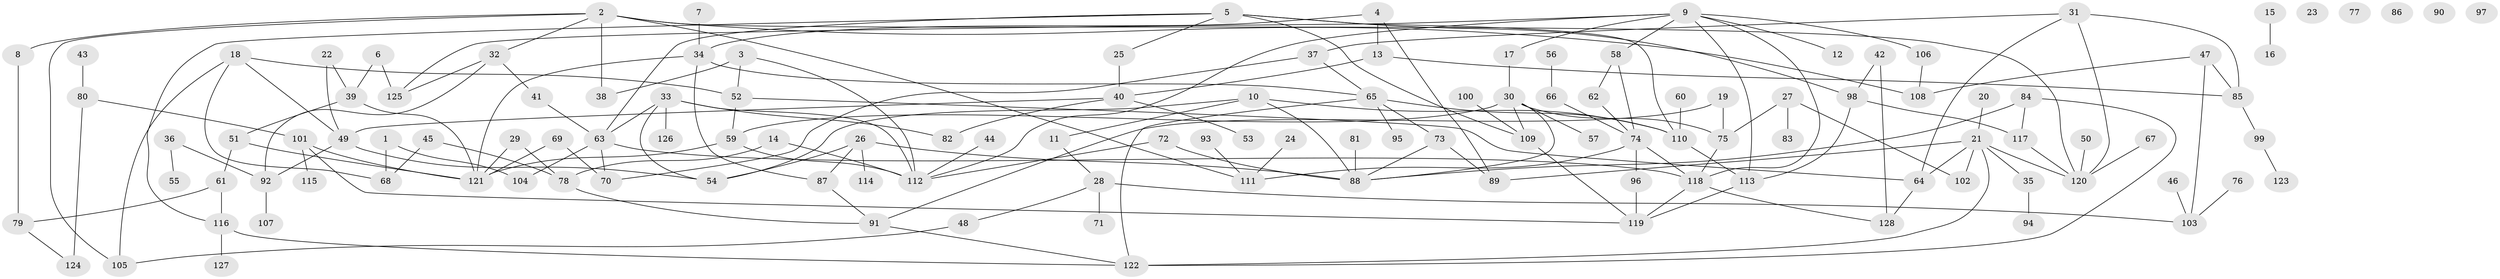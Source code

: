 // coarse degree distribution, {3: 0.1956521739130435, 7: 0.06521739130434782, 4: 0.11956521739130435, 8: 0.021739130434782608, 1: 0.25, 13: 0.010869565217391304, 6: 0.043478260869565216, 0: 0.06521739130434782, 2: 0.15217391304347827, 5: 0.05434782608695652, 9: 0.010869565217391304, 10: 0.010869565217391304}
// Generated by graph-tools (version 1.1) at 2025/23/03/03/25 07:23:26]
// undirected, 128 vertices, 182 edges
graph export_dot {
graph [start="1"]
  node [color=gray90,style=filled];
  1;
  2;
  3;
  4;
  5;
  6;
  7;
  8;
  9;
  10;
  11;
  12;
  13;
  14;
  15;
  16;
  17;
  18;
  19;
  20;
  21;
  22;
  23;
  24;
  25;
  26;
  27;
  28;
  29;
  30;
  31;
  32;
  33;
  34;
  35;
  36;
  37;
  38;
  39;
  40;
  41;
  42;
  43;
  44;
  45;
  46;
  47;
  48;
  49;
  50;
  51;
  52;
  53;
  54;
  55;
  56;
  57;
  58;
  59;
  60;
  61;
  62;
  63;
  64;
  65;
  66;
  67;
  68;
  69;
  70;
  71;
  72;
  73;
  74;
  75;
  76;
  77;
  78;
  79;
  80;
  81;
  82;
  83;
  84;
  85;
  86;
  87;
  88;
  89;
  90;
  91;
  92;
  93;
  94;
  95;
  96;
  97;
  98;
  99;
  100;
  101;
  102;
  103;
  104;
  105;
  106;
  107;
  108;
  109;
  110;
  111;
  112;
  113;
  114;
  115;
  116;
  117;
  118;
  119;
  120;
  121;
  122;
  123;
  124;
  125;
  126;
  127;
  128;
  1 -- 68;
  1 -- 104;
  2 -- 8;
  2 -- 32;
  2 -- 38;
  2 -- 105;
  2 -- 108;
  2 -- 111;
  2 -- 120;
  3 -- 38;
  3 -- 52;
  3 -- 112;
  4 -- 13;
  4 -- 34;
  4 -- 89;
  5 -- 25;
  5 -- 63;
  5 -- 98;
  5 -- 109;
  5 -- 110;
  5 -- 116;
  6 -- 39;
  6 -- 125;
  7 -- 34;
  8 -- 79;
  9 -- 12;
  9 -- 17;
  9 -- 58;
  9 -- 106;
  9 -- 112;
  9 -- 113;
  9 -- 118;
  9 -- 125;
  10 -- 11;
  10 -- 54;
  10 -- 88;
  10 -- 110;
  11 -- 28;
  13 -- 40;
  13 -- 85;
  14 -- 78;
  14 -- 112;
  15 -- 16;
  17 -- 30;
  18 -- 49;
  18 -- 52;
  18 -- 68;
  18 -- 105;
  19 -- 75;
  19 -- 91;
  20 -- 21;
  21 -- 35;
  21 -- 64;
  21 -- 89;
  21 -- 102;
  21 -- 120;
  21 -- 122;
  22 -- 39;
  22 -- 49;
  24 -- 111;
  25 -- 40;
  26 -- 54;
  26 -- 87;
  26 -- 88;
  26 -- 114;
  27 -- 75;
  27 -- 83;
  27 -- 102;
  28 -- 48;
  28 -- 71;
  28 -- 103;
  29 -- 78;
  29 -- 121;
  30 -- 57;
  30 -- 59;
  30 -- 75;
  30 -- 88;
  30 -- 109;
  31 -- 37;
  31 -- 64;
  31 -- 85;
  31 -- 120;
  32 -- 41;
  32 -- 92;
  32 -- 125;
  33 -- 54;
  33 -- 63;
  33 -- 82;
  33 -- 112;
  33 -- 126;
  34 -- 65;
  34 -- 87;
  34 -- 121;
  35 -- 94;
  36 -- 55;
  36 -- 92;
  37 -- 65;
  37 -- 70;
  39 -- 51;
  39 -- 121;
  40 -- 49;
  40 -- 53;
  40 -- 82;
  41 -- 63;
  42 -- 98;
  42 -- 128;
  43 -- 80;
  44 -- 112;
  45 -- 68;
  45 -- 78;
  46 -- 103;
  47 -- 85;
  47 -- 103;
  47 -- 108;
  48 -- 105;
  49 -- 54;
  49 -- 92;
  50 -- 120;
  51 -- 61;
  51 -- 121;
  52 -- 59;
  52 -- 64;
  56 -- 66;
  58 -- 62;
  58 -- 74;
  59 -- 112;
  59 -- 121;
  60 -- 110;
  61 -- 79;
  61 -- 116;
  62 -- 74;
  63 -- 70;
  63 -- 104;
  63 -- 118;
  64 -- 128;
  65 -- 73;
  65 -- 95;
  65 -- 110;
  65 -- 122;
  66 -- 74;
  67 -- 120;
  69 -- 70;
  69 -- 121;
  72 -- 88;
  72 -- 112;
  73 -- 88;
  73 -- 89;
  74 -- 96;
  74 -- 111;
  74 -- 118;
  75 -- 118;
  76 -- 103;
  78 -- 91;
  79 -- 124;
  80 -- 101;
  80 -- 124;
  81 -- 88;
  84 -- 88;
  84 -- 117;
  84 -- 122;
  85 -- 99;
  87 -- 91;
  91 -- 122;
  92 -- 107;
  93 -- 111;
  96 -- 119;
  98 -- 113;
  98 -- 117;
  99 -- 123;
  100 -- 109;
  101 -- 115;
  101 -- 119;
  101 -- 121;
  106 -- 108;
  109 -- 119;
  110 -- 113;
  113 -- 119;
  116 -- 122;
  116 -- 127;
  117 -- 120;
  118 -- 119;
  118 -- 128;
}
